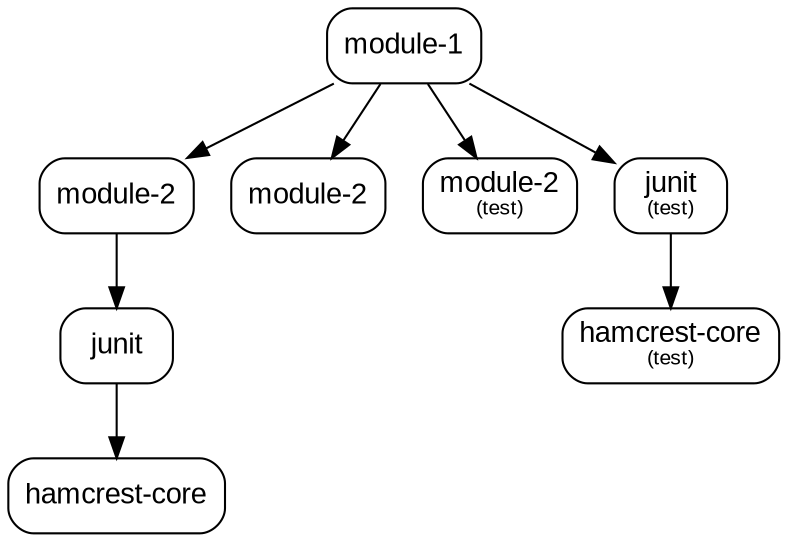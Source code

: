 digraph "merge-test" {
  node [shape="box",style="rounded",fontname="Arial",fontsize="14"]
  edge [fontsize="10",fontname="Arial"]

  // Node Definitions:
  "junit:junit:jar:compile"[label=<junit>]
  "org.hamcrest:hamcrest-core:jar:compile"[label=<hamcrest-core>]
  "com.github.ferstl:module-2:jar:compile"[label=<module-2>]
  "com.github.ferstl:module-1:jar:compile"[label=<module-1>]
  "com.github.ferstl:module-2:zip:compile"[label=<module-2>]
  "com.github.ferstl:module-2:jar:test"[label=<module-2<font point-size="10"><br/>(test)</font>>]
  "junit:junit:jar:test"[label=<junit<font point-size="10"><br/>(test)</font>>]
  "org.hamcrest:hamcrest-core:jar:test"[label=<hamcrest-core<font point-size="10"><br/>(test)</font>>]

  // Edge Definitions:
  "junit:junit:jar:compile" -> "org.hamcrest:hamcrest-core:jar:compile"
  "com.github.ferstl:module-2:jar:compile" -> "junit:junit:jar:compile"
  "com.github.ferstl:module-1:jar:compile" -> "com.github.ferstl:module-2:jar:compile"
  "com.github.ferstl:module-1:jar:compile" -> "com.github.ferstl:module-2:zip:compile"
  "com.github.ferstl:module-1:jar:compile" -> "com.github.ferstl:module-2:jar:test"
  "junit:junit:jar:test" -> "org.hamcrest:hamcrest-core:jar:test"
  "com.github.ferstl:module-1:jar:compile" -> "junit:junit:jar:test"
}
